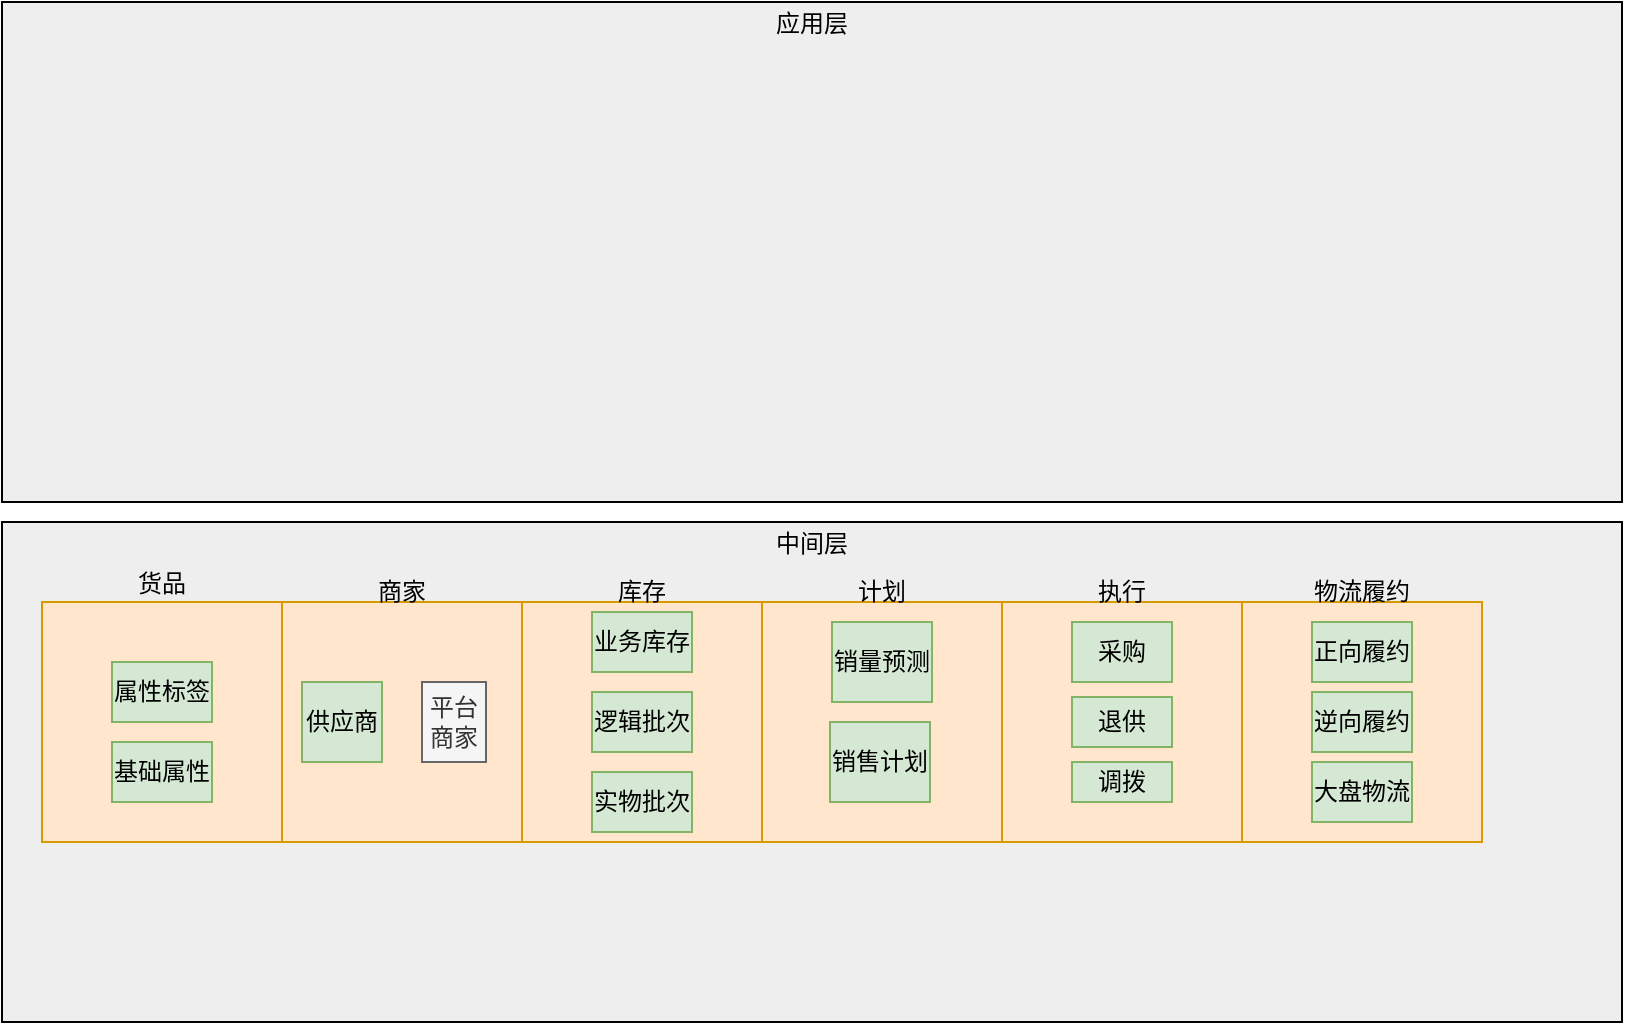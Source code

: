 <mxfile version="21.1.2" type="github">
  <diagram name="第 1 页" id="5mofqKTw62YpgUvq-WKf">
    <mxGraphModel dx="1306" dy="765" grid="1" gridSize="10" guides="1" tooltips="1" connect="1" arrows="1" fold="1" page="1" pageScale="1" pageWidth="827" pageHeight="1169" math="0" shadow="0">
      <root>
        <mxCell id="0" />
        <mxCell id="1" parent="0" />
        <mxCell id="fHbAEwM5j2FaI4vYDHD--21" value="中间层" style="rounded=0;whiteSpace=wrap;html=1;labelPosition=center;verticalLabelPosition=top;align=center;verticalAlign=bottom;spacingTop=0;spacingBottom=-20;fillColor=#EEEEEE;" vertex="1" parent="1">
          <mxGeometry y="380" width="810" height="250" as="geometry" />
        </mxCell>
        <mxCell id="fHbAEwM5j2FaI4vYDHD--4" value="" style="group" vertex="1" connectable="0" parent="1">
          <mxGeometry x="140" y="420" width="120" height="120" as="geometry" />
        </mxCell>
        <mxCell id="37hSoCgvx9Jy7z0TvU7H-1" value="商家" style="whiteSpace=wrap;html=1;aspect=fixed;labelPosition=center;verticalLabelPosition=top;align=center;verticalAlign=bottom;horizontal=1;spacing=-2;spacingTop=-7;fillColor=#ffe6cc;strokeColor=#d79b00;" parent="fHbAEwM5j2FaI4vYDHD--4" vertex="1">
          <mxGeometry width="120" height="120" as="geometry" />
        </mxCell>
        <mxCell id="37hSoCgvx9Jy7z0TvU7H-2" value="供应商" style="whiteSpace=wrap;html=1;direction=south;fillColor=#d5e8d4;strokeColor=#82b366;" parent="fHbAEwM5j2FaI4vYDHD--4" vertex="1">
          <mxGeometry x="10" y="40" width="40" height="40" as="geometry" />
        </mxCell>
        <mxCell id="37hSoCgvx9Jy7z0TvU7H-3" value="平台商家" style="whiteSpace=wrap;html=1;direction=south;fillColor=#f5f5f5;strokeColor=#666666;fontColor=#333333;aspect=fixed;" parent="fHbAEwM5j2FaI4vYDHD--4" vertex="1">
          <mxGeometry x="70" y="40" width="32" height="40" as="geometry" />
        </mxCell>
        <mxCell id="fHbAEwM5j2FaI4vYDHD--7" value="" style="group" vertex="1" connectable="0" parent="1">
          <mxGeometry x="260" y="420" width="120" height="120" as="geometry" />
        </mxCell>
        <mxCell id="vqv3f7c_7gWN0ClOkiMN-1" value="库存" style="whiteSpace=wrap;html=1;aspect=fixed;labelPosition=center;verticalLabelPosition=top;align=center;verticalAlign=bottom;horizontal=1;spacing=-2;spacingTop=-7;fillColor=#ffe6cc;strokeColor=#d79b00;" parent="fHbAEwM5j2FaI4vYDHD--7" vertex="1">
          <mxGeometry width="120" height="120" as="geometry" />
        </mxCell>
        <mxCell id="fHbAEwM5j2FaI4vYDHD--6" value="" style="group" vertex="1" connectable="0" parent="fHbAEwM5j2FaI4vYDHD--7">
          <mxGeometry x="35" y="5" width="50" height="110" as="geometry" />
        </mxCell>
        <mxCell id="vqv3f7c_7gWN0ClOkiMN-8" value="业务库存" style="whiteSpace=wrap;html=1;direction=south;fillColor=#d5e8d4;strokeColor=#82b366;" parent="fHbAEwM5j2FaI4vYDHD--6" vertex="1">
          <mxGeometry width="50" height="30" as="geometry" />
        </mxCell>
        <mxCell id="vqv3f7c_7gWN0ClOkiMN-9" value="逻辑批次" style="whiteSpace=wrap;html=1;direction=south;fillColor=#d5e8d4;strokeColor=#82b366;" parent="fHbAEwM5j2FaI4vYDHD--6" vertex="1">
          <mxGeometry y="40" width="50" height="30" as="geometry" />
        </mxCell>
        <mxCell id="fHbAEwM5j2FaI4vYDHD--5" value="实物批次" style="whiteSpace=wrap;html=1;direction=south;fillColor=#d5e8d4;strokeColor=#82b366;" vertex="1" parent="fHbAEwM5j2FaI4vYDHD--6">
          <mxGeometry y="80" width="50" height="30" as="geometry" />
        </mxCell>
        <mxCell id="fHbAEwM5j2FaI4vYDHD--9" value="" style="group" vertex="1" connectable="0" parent="1">
          <mxGeometry x="380" y="420" width="120" height="120" as="geometry" />
        </mxCell>
        <mxCell id="vqv3f7c_7gWN0ClOkiMN-3" value="计划" style="whiteSpace=wrap;html=1;aspect=fixed;labelPosition=center;verticalLabelPosition=top;align=center;verticalAlign=bottom;horizontal=1;spacing=-2;spacingTop=-7;fillColor=#ffe6cc;strokeColor=#d79b00;" parent="fHbAEwM5j2FaI4vYDHD--9" vertex="1">
          <mxGeometry width="120" height="120" as="geometry" />
        </mxCell>
        <mxCell id="vqv3f7c_7gWN0ClOkiMN-10" value="销售计划" style="whiteSpace=wrap;html=1;direction=south;fillColor=#d5e8d4;strokeColor=#82b366;" parent="fHbAEwM5j2FaI4vYDHD--9" vertex="1">
          <mxGeometry x="34" y="60" width="50" height="40" as="geometry" />
        </mxCell>
        <mxCell id="vqv3f7c_7gWN0ClOkiMN-11" value="销量预测" style="whiteSpace=wrap;html=1;direction=south;fillColor=#d5e8d4;strokeColor=#82b366;" parent="fHbAEwM5j2FaI4vYDHD--9" vertex="1">
          <mxGeometry x="35" y="10" width="50" height="40" as="geometry" />
        </mxCell>
        <mxCell id="fHbAEwM5j2FaI4vYDHD--14" value="" style="group" vertex="1" connectable="0" parent="1">
          <mxGeometry x="500" y="420" width="120" height="120" as="geometry" />
        </mxCell>
        <mxCell id="vqv3f7c_7gWN0ClOkiMN-6" value="执行" style="whiteSpace=wrap;html=1;aspect=fixed;labelPosition=center;verticalLabelPosition=top;align=center;verticalAlign=bottom;horizontal=1;spacing=-2;spacingTop=-7;fillColor=#ffe6cc;strokeColor=#d79b00;" parent="fHbAEwM5j2FaI4vYDHD--14" vertex="1">
          <mxGeometry width="120" height="120" as="geometry" />
        </mxCell>
        <mxCell id="vqv3f7c_7gWN0ClOkiMN-12" value="采购" style="whiteSpace=wrap;html=1;direction=south;fillColor=#d5e8d4;strokeColor=#82b366;" parent="fHbAEwM5j2FaI4vYDHD--14" vertex="1">
          <mxGeometry x="35" y="10" width="50" height="30" as="geometry" />
        </mxCell>
        <mxCell id="vqv3f7c_7gWN0ClOkiMN-13" value="退供" style="whiteSpace=wrap;html=1;direction=south;fillColor=#d5e8d4;strokeColor=#82b366;" parent="fHbAEwM5j2FaI4vYDHD--14" vertex="1">
          <mxGeometry x="35" y="47.5" width="50" height="25" as="geometry" />
        </mxCell>
        <mxCell id="vqv3f7c_7gWN0ClOkiMN-14" value="调拨" style="whiteSpace=wrap;html=1;direction=south;fillColor=#d5e8d4;strokeColor=#82b366;" parent="fHbAEwM5j2FaI4vYDHD--14" vertex="1">
          <mxGeometry x="35" y="80" width="50" height="20" as="geometry" />
        </mxCell>
        <mxCell id="fHbAEwM5j2FaI4vYDHD--15" value="" style="group" vertex="1" connectable="0" parent="1">
          <mxGeometry x="620" y="420" width="120" height="120" as="geometry" />
        </mxCell>
        <mxCell id="vqv3f7c_7gWN0ClOkiMN-7" value="物流履约" style="whiteSpace=wrap;html=1;aspect=fixed;labelPosition=center;verticalLabelPosition=top;align=center;verticalAlign=bottom;horizontal=1;spacing=-2;spacingTop=-7;fillColor=#ffe6cc;strokeColor=#d79b00;" parent="fHbAEwM5j2FaI4vYDHD--15" vertex="1">
          <mxGeometry width="120" height="120" as="geometry" />
        </mxCell>
        <mxCell id="fHbAEwM5j2FaI4vYDHD--1" value="正向履约" style="whiteSpace=wrap;html=1;direction=south;fillColor=#d5e8d4;strokeColor=#82b366;" vertex="1" parent="fHbAEwM5j2FaI4vYDHD--15">
          <mxGeometry x="35" y="10" width="50" height="30" as="geometry" />
        </mxCell>
        <mxCell id="fHbAEwM5j2FaI4vYDHD--2" value="逆向履约" style="whiteSpace=wrap;html=1;direction=south;fillColor=#d5e8d4;strokeColor=#82b366;" vertex="1" parent="fHbAEwM5j2FaI4vYDHD--15">
          <mxGeometry x="35" y="45" width="50" height="30" as="geometry" />
        </mxCell>
        <mxCell id="fHbAEwM5j2FaI4vYDHD--3" value="大盘物流" style="whiteSpace=wrap;html=1;direction=south;fillColor=#d5e8d4;strokeColor=#82b366;" vertex="1" parent="fHbAEwM5j2FaI4vYDHD--15">
          <mxGeometry x="35" y="80" width="50" height="30" as="geometry" />
        </mxCell>
        <mxCell id="fHbAEwM5j2FaI4vYDHD--23" value="" style="group" vertex="1" connectable="0" parent="1">
          <mxGeometry x="20" y="420" width="120" height="120" as="geometry" />
        </mxCell>
        <mxCell id="fHbAEwM5j2FaI4vYDHD--16" value="货品" style="whiteSpace=wrap;html=1;aspect=fixed;fillColor=#ffe6cc;strokeColor=#d79b00;labelPosition=center;verticalLabelPosition=top;align=center;verticalAlign=bottom;" vertex="1" parent="fHbAEwM5j2FaI4vYDHD--23">
          <mxGeometry width="120" height="120" as="geometry" />
        </mxCell>
        <mxCell id="fHbAEwM5j2FaI4vYDHD--18" value="基础属性" style="whiteSpace=wrap;html=1;direction=south;fillColor=#d5e8d4;strokeColor=#82b366;" vertex="1" parent="fHbAEwM5j2FaI4vYDHD--23">
          <mxGeometry x="35" y="70" width="50" height="30" as="geometry" />
        </mxCell>
        <mxCell id="fHbAEwM5j2FaI4vYDHD--20" value="属性标签" style="whiteSpace=wrap;html=1;direction=south;fillColor=#d5e8d4;strokeColor=#82b366;" vertex="1" parent="fHbAEwM5j2FaI4vYDHD--23">
          <mxGeometry x="35" y="30" width="50" height="30" as="geometry" />
        </mxCell>
        <mxCell id="fHbAEwM5j2FaI4vYDHD--25" value="应用层" style="rounded=0;whiteSpace=wrap;html=1;labelPosition=center;verticalLabelPosition=top;align=center;verticalAlign=bottom;spacingTop=0;spacingBottom=-20;fillColor=#EEEEEE;" vertex="1" parent="1">
          <mxGeometry y="120" width="810" height="250" as="geometry" />
        </mxCell>
      </root>
    </mxGraphModel>
  </diagram>
</mxfile>
